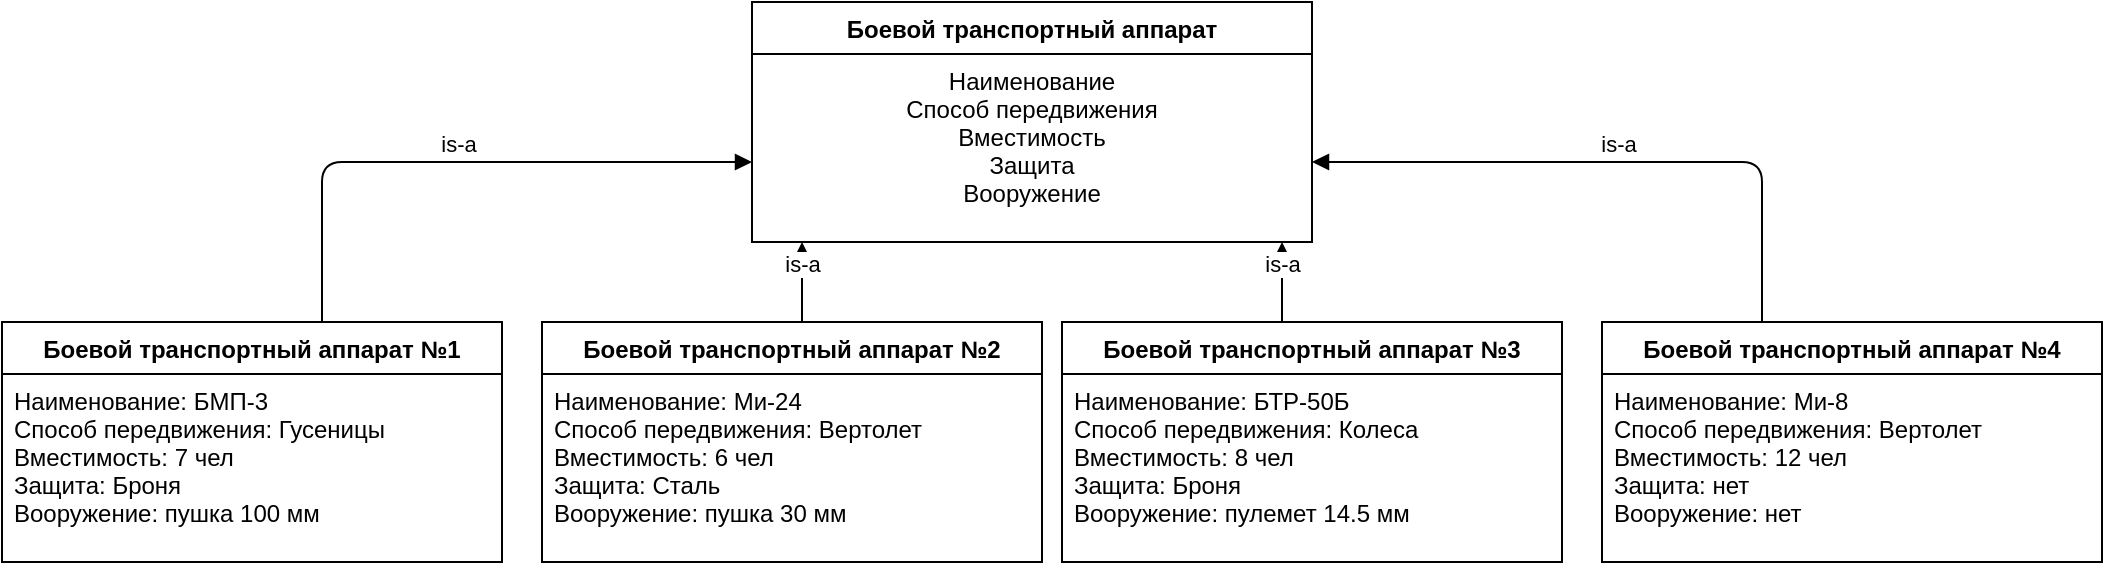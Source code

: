 <mxfile version="12.3.9" type="device" pages="1"><diagram id="8nbIyPtxvpuIh0Tx9dHv" name="Page-1"><mxGraphModel dx="851" dy="464" grid="1" gridSize="10" guides="1" tooltips="1" connect="1" arrows="1" fold="1" page="1" pageScale="1" pageWidth="827" pageHeight="1169" math="0" shadow="0"><root><mxCell id="0"/><mxCell id="1" parent="0"/><mxCell id="RWhLbf7y6awTpXhnLyis-1" value="Боевой транспортный аппарат" style="swimlane;fontStyle=1;align=center;verticalAlign=top;childLayout=stackLayout;horizontal=1;startSize=26;horizontalStack=0;resizeParent=1;resizeParentMax=0;resizeLast=0;collapsible=1;marginBottom=0;" vertex="1" parent="1"><mxGeometry x="375" width="280" height="120" as="geometry"/></mxCell><mxCell id="RWhLbf7y6awTpXhnLyis-2" value="Наименование&#xA;Способ передвижения&#xA;Вместимость&#xA;Защита&#xA;Вооружение&#xA;" style="text;strokeColor=none;fillColor=none;align=center;verticalAlign=top;spacingLeft=4;spacingRight=4;overflow=hidden;rotatable=0;points=[[0,0.5],[1,0.5]];portConstraint=eastwest;" vertex="1" parent="RWhLbf7y6awTpXhnLyis-1"><mxGeometry y="26" width="280" height="94" as="geometry"/></mxCell><mxCell id="RWhLbf7y6awTpXhnLyis-8" value="Боевой транспортный аппарат №1" style="swimlane;fontStyle=1;align=center;verticalAlign=top;childLayout=stackLayout;horizontal=1;startSize=26;horizontalStack=0;resizeParent=1;resizeParentMax=0;resizeLast=0;collapsible=1;marginBottom=0;" vertex="1" parent="1"><mxGeometry y="160" width="250" height="120" as="geometry"/></mxCell><mxCell id="RWhLbf7y6awTpXhnLyis-9" value="Наименование: БМП-3&#xA;Способ передвижения: Гусеницы&#xA;Вместимость: 7 чел&#xA;Защита: Броня&#xA;Вооружение: пушка 100 мм&#xA;" style="text;strokeColor=none;fillColor=none;align=left;verticalAlign=top;spacingLeft=4;spacingRight=4;overflow=hidden;rotatable=0;points=[[0,0.5],[1,0.5]];portConstraint=eastwest;" vertex="1" parent="RWhLbf7y6awTpXhnLyis-8"><mxGeometry y="26" width="250" height="94" as="geometry"/></mxCell><mxCell id="RWhLbf7y6awTpXhnLyis-10" value="Боевой транспортный аппарат №2" style="swimlane;fontStyle=1;align=center;verticalAlign=top;childLayout=stackLayout;horizontal=1;startSize=26;horizontalStack=0;resizeParent=1;resizeParentMax=0;resizeLast=0;collapsible=1;marginBottom=0;" vertex="1" parent="1"><mxGeometry x="270" y="160" width="250" height="120" as="geometry"/></mxCell><mxCell id="RWhLbf7y6awTpXhnLyis-11" value="Наименование: Ми-24&#xA;Способ передвижения: Вертолет &#xA;Вместимость: 6 чел&#xA;Защита: Сталь&#xA;Вооружение: пушка 30 мм&#xA;" style="text;strokeColor=none;fillColor=none;align=left;verticalAlign=top;spacingLeft=4;spacingRight=4;overflow=hidden;rotatable=0;points=[[0,0.5],[1,0.5]];portConstraint=eastwest;" vertex="1" parent="RWhLbf7y6awTpXhnLyis-10"><mxGeometry y="26" width="250" height="94" as="geometry"/></mxCell><mxCell id="RWhLbf7y6awTpXhnLyis-12" value="Боевой транспортный аппарат №4" style="swimlane;fontStyle=1;align=center;verticalAlign=top;childLayout=stackLayout;horizontal=1;startSize=26;horizontalStack=0;resizeParent=1;resizeParentMax=0;resizeLast=0;collapsible=1;marginBottom=0;" vertex="1" parent="1"><mxGeometry x="800" y="160" width="250" height="120" as="geometry"/></mxCell><mxCell id="RWhLbf7y6awTpXhnLyis-13" value="Наименование: Ми-8&#xA;Способ передвижения: Вертолет &#xA;Вместимость: 12 чел&#xA;Защита: нет&#xA;Вооружение: нет&#xA;" style="text;strokeColor=none;fillColor=none;align=left;verticalAlign=top;spacingLeft=4;spacingRight=4;overflow=hidden;rotatable=0;points=[[0,0.5],[1,0.5]];portConstraint=eastwest;" vertex="1" parent="RWhLbf7y6awTpXhnLyis-12"><mxGeometry y="26" width="250" height="94" as="geometry"/></mxCell><mxCell id="RWhLbf7y6awTpXhnLyis-14" value="Боевой транспортный аппарат №3" style="swimlane;fontStyle=1;align=center;verticalAlign=top;childLayout=stackLayout;horizontal=1;startSize=26;horizontalStack=0;resizeParent=1;resizeParentMax=0;resizeLast=0;collapsible=1;marginBottom=0;" vertex="1" parent="1"><mxGeometry x="530" y="160" width="250" height="120" as="geometry"/></mxCell><mxCell id="RWhLbf7y6awTpXhnLyis-15" value="Наименование: БТР-50Б&#xA;Способ передвижения: Колеса&#xA;Вместимость: 8 чел&#xA;Защита: Броня&#xA;Вооружение: пулемет 14.5 мм&#xA;" style="text;strokeColor=none;fillColor=none;align=left;verticalAlign=top;spacingLeft=4;spacingRight=4;overflow=hidden;rotatable=0;points=[[0,0.5],[1,0.5]];portConstraint=eastwest;" vertex="1" parent="RWhLbf7y6awTpXhnLyis-14"><mxGeometry y="26" width="250" height="94" as="geometry"/></mxCell><mxCell id="RWhLbf7y6awTpXhnLyis-16" value="is-a" style="html=1;verticalAlign=bottom;endArrow=block;edgeStyle=elbowEdgeStyle;" edge="1" parent="1" source="RWhLbf7y6awTpXhnLyis-8" target="RWhLbf7y6awTpXhnLyis-1"><mxGeometry width="80" relative="1" as="geometry"><mxPoint x="160" y="80" as="sourcePoint"/><mxPoint x="240" y="80" as="targetPoint"/><Array as="points"><mxPoint x="160" y="80"/></Array></mxGeometry></mxCell><mxCell id="RWhLbf7y6awTpXhnLyis-17" value="is-a" style="html=1;verticalAlign=bottom;endArrow=block;edgeStyle=elbowEdgeStyle;" edge="1" parent="1" source="RWhLbf7y6awTpXhnLyis-10" target="RWhLbf7y6awTpXhnLyis-1"><mxGeometry width="80" relative="1" as="geometry"><mxPoint x="170" y="170" as="sourcePoint"/><mxPoint x="385" y="90" as="targetPoint"/><Array as="points"><mxPoint x="400" y="150"/><mxPoint x="170" y="90"/></Array></mxGeometry></mxCell><mxCell id="RWhLbf7y6awTpXhnLyis-18" value="is-a" style="html=1;verticalAlign=bottom;endArrow=block;edgeStyle=elbowEdgeStyle;" edge="1" parent="1" source="RWhLbf7y6awTpXhnLyis-14" target="RWhLbf7y6awTpXhnLyis-1"><mxGeometry width="80" relative="1" as="geometry"><mxPoint x="410" y="170" as="sourcePoint"/><mxPoint x="410" y="130" as="targetPoint"/><Array as="points"><mxPoint x="640" y="140"/><mxPoint x="410" y="160"/><mxPoint x="180" y="100"/></Array></mxGeometry></mxCell><mxCell id="RWhLbf7y6awTpXhnLyis-19" value="is-a" style="html=1;verticalAlign=bottom;endArrow=block;edgeStyle=elbowEdgeStyle;" edge="1" parent="1" source="RWhLbf7y6awTpXhnLyis-12" target="RWhLbf7y6awTpXhnLyis-1"><mxGeometry width="80" relative="1" as="geometry"><mxPoint x="170" y="170" as="sourcePoint"/><mxPoint x="385" y="90" as="targetPoint"/><Array as="points"><mxPoint x="880" y="80"/><mxPoint x="810" y="80"/><mxPoint x="840" y="90"/><mxPoint x="170" y="90"/></Array></mxGeometry></mxCell></root></mxGraphModel></diagram></mxfile>